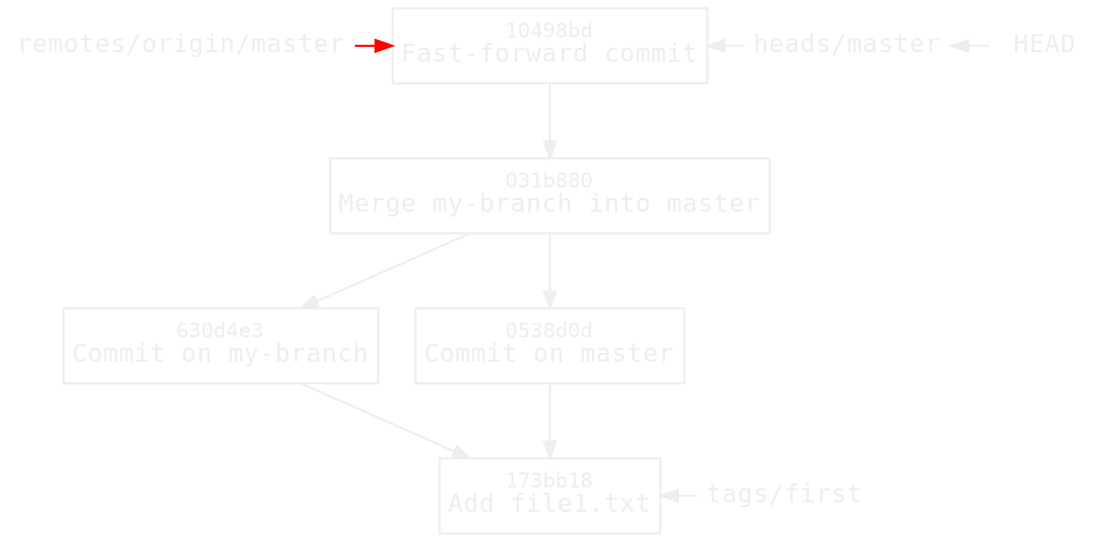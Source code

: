 digraph branch {
    bgcolor = transparent
    color = white

    node [fontname=monospace, fontsize=12, fontcolor="#eeeeee",
          margin="0.06,0.1", height=0, color="#eeeeee"]
    edge [fontcolor="#eeeeee", color="#eeeeee", arrowsize=0.8]

    node [shape=box, labeldistance=0.2]
    "173bb18" [label=<<font point-size="10">173bb18</font><br/>Add file1.txt>]
    "630d4e3" [label=<<font point-size="10">630d4e3</font><br/>Commit on my-branch>]
    "0538d0d" [label=<<font point-size="10">0538d0d</font><br/>Commit on master>]
    "031b880" [label=<<font point-size="10">031b880</font><br/>Merge my-branch into master>]
    "10498bd" [label=<<font point-size="10">10498bd</font><br/>Fast-forward commit>]

    node [shape=none, margin=0.05, height=0, layer="refs"]
    remote_master [label="remotes/origin/master"]
    HEAD
    master [label="heads/master"]
    first [label="tags/first"]

    // master
    {
        edge [weight=3]
        "0538d0d" -> "173bb18"
        "031b880" -> "0538d0d"
        "10498bd" -> "031b880"
    }

    "630d4e3" -> "173bb18"
    "031b880" -> "630d4e3"

    {
        rank = same
        first -> "173bb18" [constraint=false]
    }

    {
        rank = same
        remote_master -> "10498bd" [color=red]
        master -> "10498bd" [constraint=false]
        HEAD -> master [constraint=false]
    }
}
